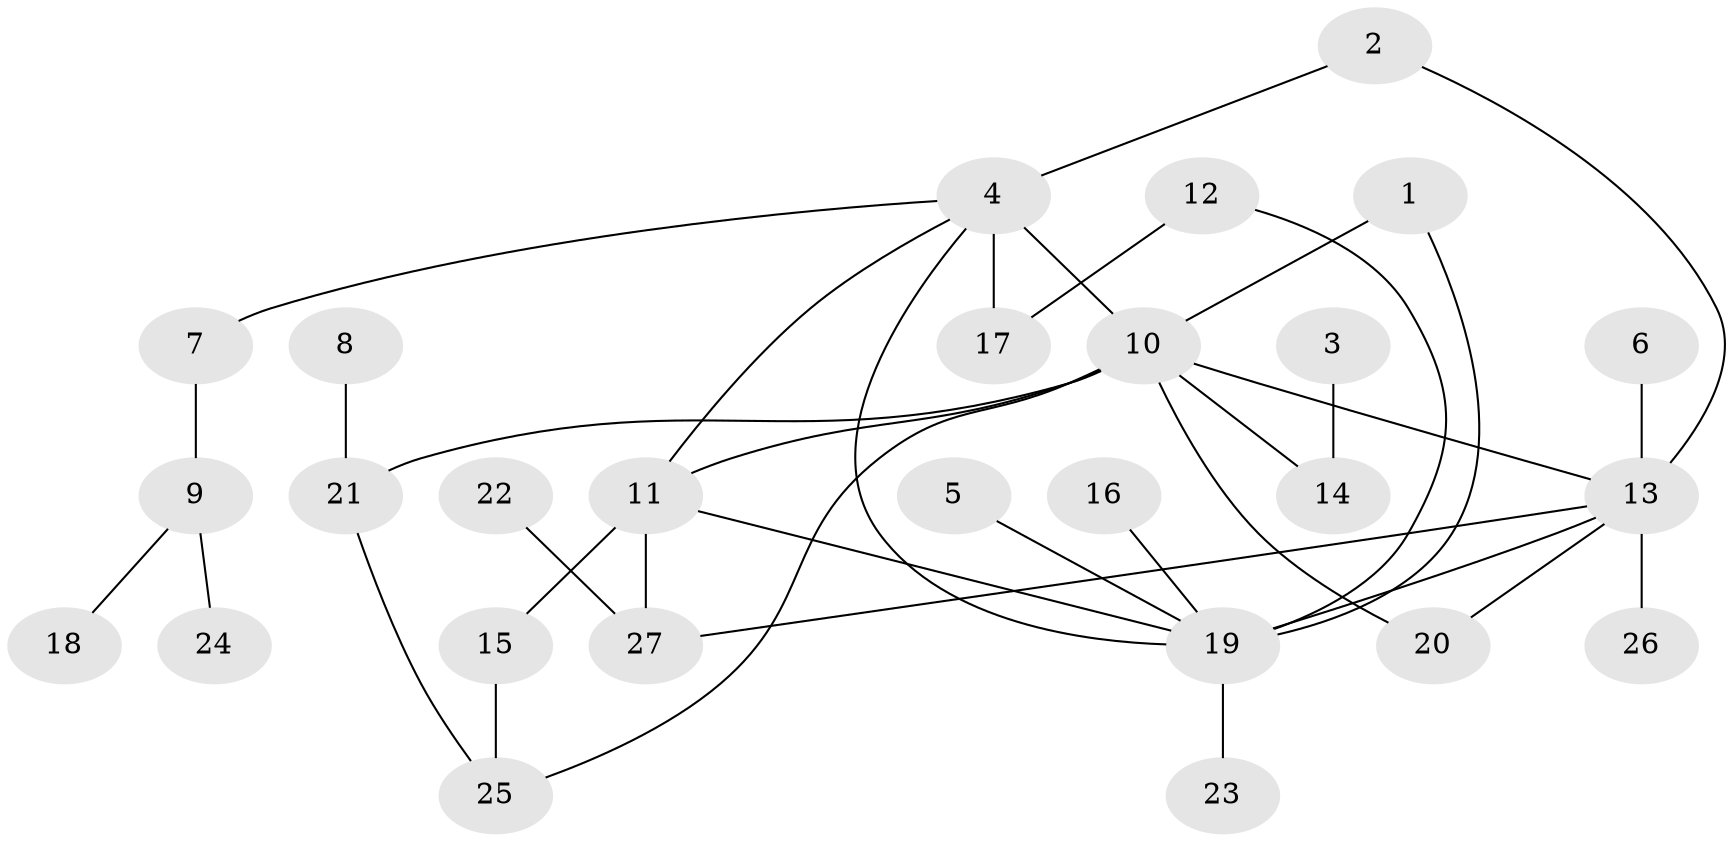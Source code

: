 // original degree distribution, {2: 0.2037037037037037, 10: 0.037037037037037035, 3: 0.12962962962962962, 8: 0.018518518518518517, 5: 0.037037037037037035, 7: 0.018518518518518517, 6: 0.018518518518518517, 4: 0.05555555555555555, 1: 0.48148148148148145}
// Generated by graph-tools (version 1.1) at 2025/02/03/09/25 03:02:32]
// undirected, 27 vertices, 36 edges
graph export_dot {
graph [start="1"]
  node [color=gray90,style=filled];
  1;
  2;
  3;
  4;
  5;
  6;
  7;
  8;
  9;
  10;
  11;
  12;
  13;
  14;
  15;
  16;
  17;
  18;
  19;
  20;
  21;
  22;
  23;
  24;
  25;
  26;
  27;
  1 -- 10 [weight=1.0];
  1 -- 19 [weight=1.0];
  2 -- 4 [weight=1.0];
  2 -- 13 [weight=1.0];
  3 -- 14 [weight=1.0];
  4 -- 7 [weight=1.0];
  4 -- 10 [weight=2.0];
  4 -- 11 [weight=1.0];
  4 -- 17 [weight=2.0];
  4 -- 19 [weight=1.0];
  5 -- 19 [weight=1.0];
  6 -- 13 [weight=1.0];
  7 -- 9 [weight=1.0];
  8 -- 21 [weight=1.0];
  9 -- 18 [weight=1.0];
  9 -- 24 [weight=1.0];
  10 -- 11 [weight=1.0];
  10 -- 13 [weight=1.0];
  10 -- 14 [weight=1.0];
  10 -- 20 [weight=1.0];
  10 -- 21 [weight=1.0];
  10 -- 25 [weight=1.0];
  11 -- 15 [weight=1.0];
  11 -- 19 [weight=1.0];
  11 -- 27 [weight=1.0];
  12 -- 17 [weight=1.0];
  12 -- 19 [weight=1.0];
  13 -- 19 [weight=2.0];
  13 -- 20 [weight=1.0];
  13 -- 26 [weight=1.0];
  13 -- 27 [weight=1.0];
  15 -- 25 [weight=1.0];
  16 -- 19 [weight=1.0];
  19 -- 23 [weight=1.0];
  21 -- 25 [weight=1.0];
  22 -- 27 [weight=1.0];
}
